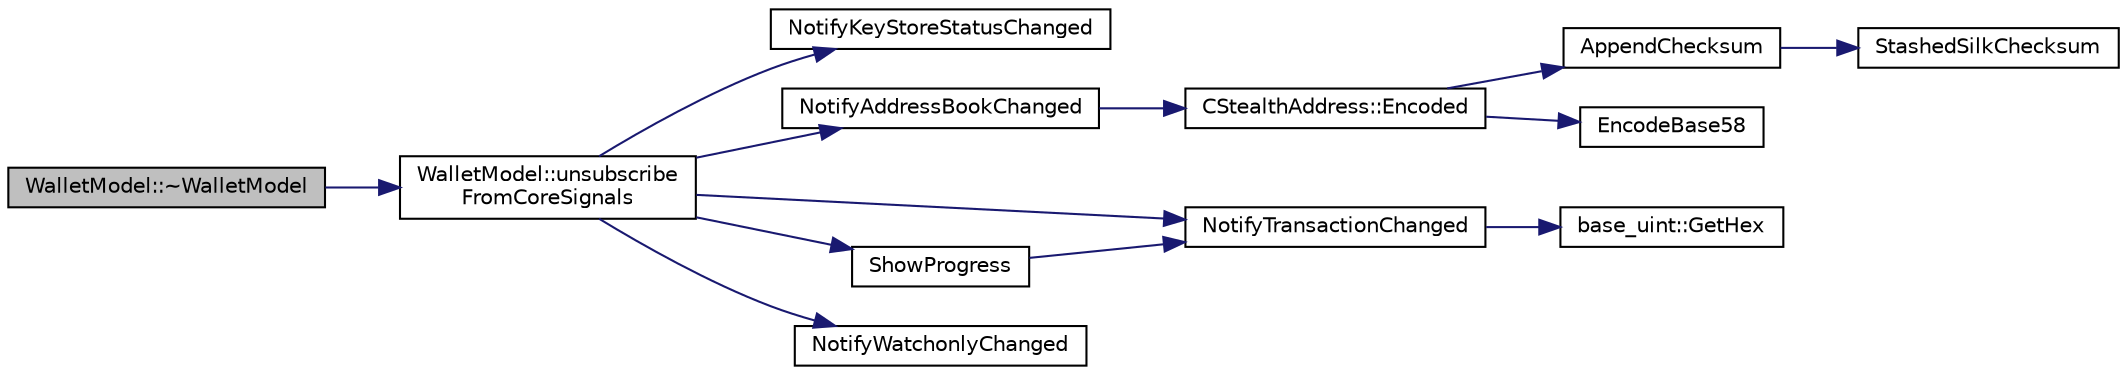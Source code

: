 digraph "WalletModel::~WalletModel"
{
  edge [fontname="Helvetica",fontsize="10",labelfontname="Helvetica",labelfontsize="10"];
  node [fontname="Helvetica",fontsize="10",shape=record];
  rankdir="LR";
  Node252 [label="WalletModel::~WalletModel",height=0.2,width=0.4,color="black", fillcolor="grey75", style="filled", fontcolor="black"];
  Node252 -> Node253 [color="midnightblue",fontsize="10",style="solid",fontname="Helvetica"];
  Node253 [label="WalletModel::unsubscribe\lFromCoreSignals",height=0.2,width=0.4,color="black", fillcolor="white", style="filled",URL="$d4/d27/class_wallet_model.html#acb20c3e5c1a83ce0ed7f300c3cddee73"];
  Node253 -> Node254 [color="midnightblue",fontsize="10",style="solid",fontname="Helvetica"];
  Node254 [label="NotifyKeyStoreStatusChanged",height=0.2,width=0.4,color="black", fillcolor="white", style="filled",URL="$d8/d9b/walletmodel_8cpp.html#aab2580f1947ed929cf2cea77c0f50dba"];
  Node253 -> Node255 [color="midnightblue",fontsize="10",style="solid",fontname="Helvetica"];
  Node255 [label="NotifyAddressBookChanged",height=0.2,width=0.4,color="black", fillcolor="white", style="filled",URL="$d8/d9b/walletmodel_8cpp.html#ab4e3d5ba1daba2e9a4cdd0d20bf25833"];
  Node255 -> Node256 [color="midnightblue",fontsize="10",style="solid",fontname="Helvetica"];
  Node256 [label="CStealthAddress::Encoded",height=0.2,width=0.4,color="black", fillcolor="white", style="filled",URL="$d6/d37/class_c_stealth_address.html#a1318c3f56f64354f4c909380ba692c91"];
  Node256 -> Node257 [color="midnightblue",fontsize="10",style="solid",fontname="Helvetica"];
  Node257 [label="AppendChecksum",height=0.2,width=0.4,color="black", fillcolor="white", style="filled",URL="$db/d2d/stealth_8cpp.html#aa4f182dc0efd181cef81ca75ae960533"];
  Node257 -> Node258 [color="midnightblue",fontsize="10",style="solid",fontname="Helvetica"];
  Node258 [label="StashedSilkChecksum",height=0.2,width=0.4,color="black", fillcolor="white", style="filled",URL="$db/d2d/stealth_8cpp.html#abb79a3b98a10b85daf3f3ff35c1cbfa8"];
  Node256 -> Node259 [color="midnightblue",fontsize="10",style="solid",fontname="Helvetica"];
  Node259 [label="EncodeBase58",height=0.2,width=0.4,color="black", fillcolor="white", style="filled",URL="$db/d9c/base58_8cpp.html#a8d6f0e9d5df175b4966dcede31dc90ad",tooltip="Encode a byte sequence as a base58-encoded string. "];
  Node253 -> Node260 [color="midnightblue",fontsize="10",style="solid",fontname="Helvetica"];
  Node260 [label="NotifyTransactionChanged",height=0.2,width=0.4,color="black", fillcolor="white", style="filled",URL="$d8/d9b/walletmodel_8cpp.html#a630438ead9c8da8f60b372df0e6e7405"];
  Node260 -> Node261 [color="midnightblue",fontsize="10",style="solid",fontname="Helvetica"];
  Node261 [label="base_uint::GetHex",height=0.2,width=0.4,color="black", fillcolor="white", style="filled",URL="$da/df7/classbase__uint.html#ae5e7b7481de91ebead20eebd5d685441"];
  Node253 -> Node262 [color="midnightblue",fontsize="10",style="solid",fontname="Helvetica"];
  Node262 [label="ShowProgress",height=0.2,width=0.4,color="black", fillcolor="white", style="filled",URL="$d8/d9b/walletmodel_8cpp.html#ad90e039bd1291397caab3dbc49947a6a"];
  Node262 -> Node260 [color="midnightblue",fontsize="10",style="solid",fontname="Helvetica"];
  Node253 -> Node263 [color="midnightblue",fontsize="10",style="solid",fontname="Helvetica"];
  Node263 [label="NotifyWatchonlyChanged",height=0.2,width=0.4,color="black", fillcolor="white", style="filled",URL="$d8/d9b/walletmodel_8cpp.html#a6c9555da4fe0c7643b7ea96f8bc2475b"];
}
